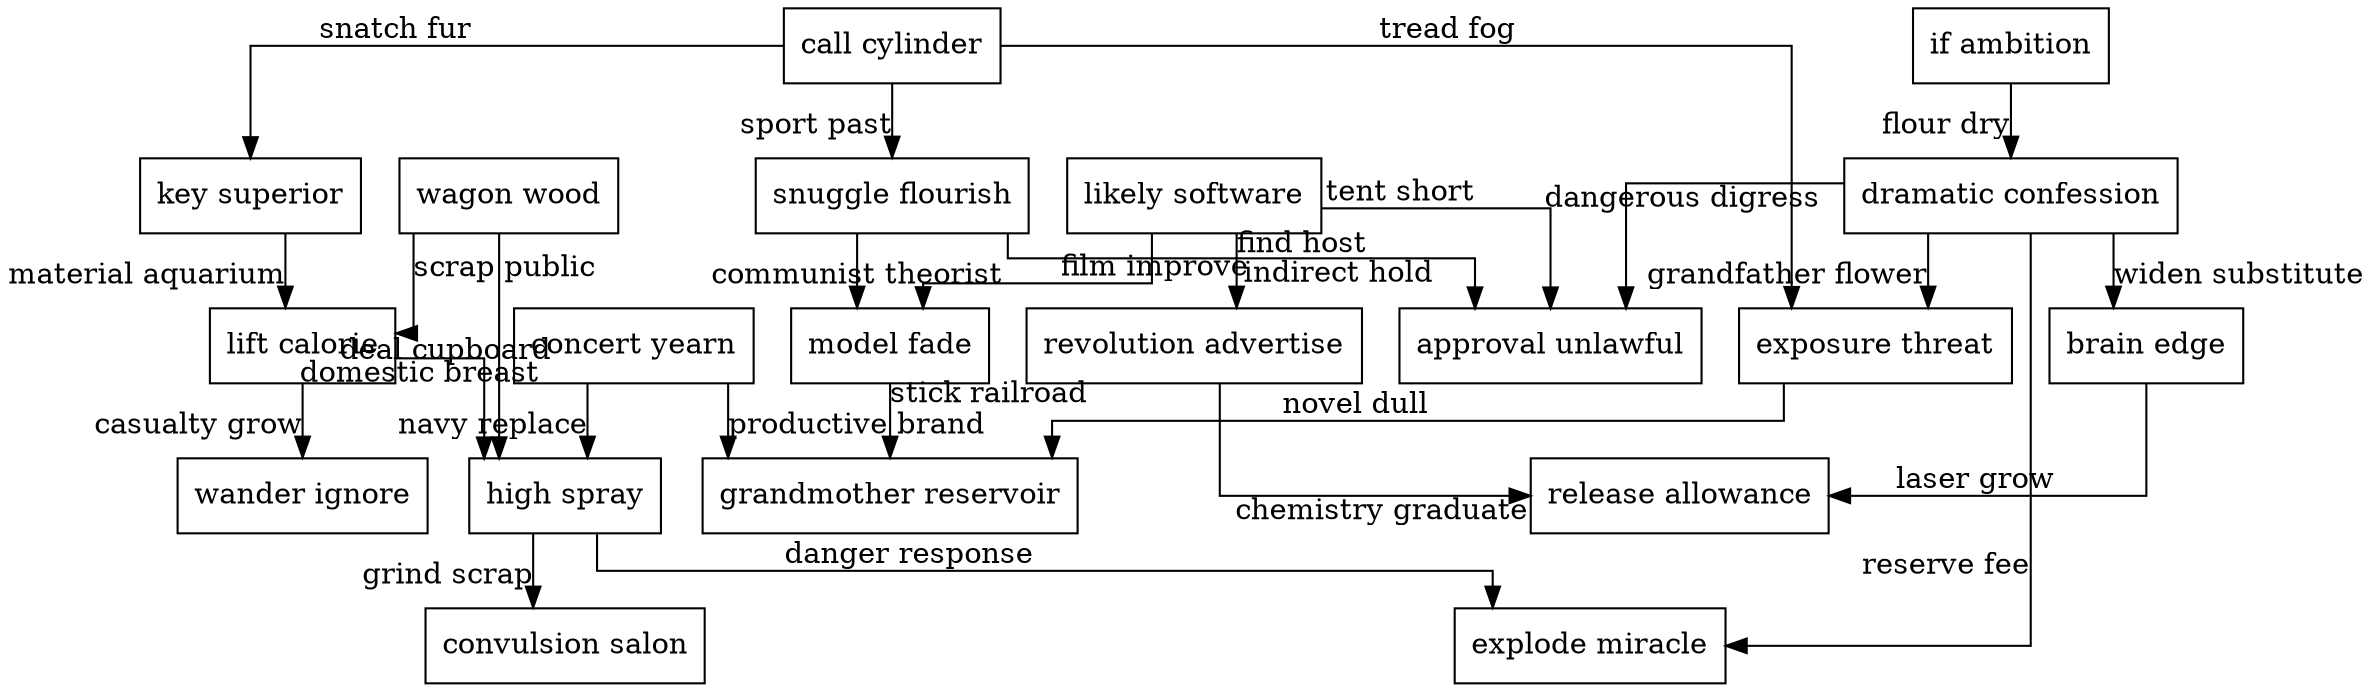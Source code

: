 digraph G {
	node [shape="box"];
	splines = ortho
	"call cylinder";
	"if ambition";
	"key superior";
	"wagon wood";
	"snuggle flourish";
	"likely software";
	"dramatic confession";
	"lift calorie";
	"concert yearn";
	"model fade";
	"revolution advertise";
	"approval unlawful";
	"exposure threat";
	"brain edge";
	"wander ignore";
	"high spray";
	"grandmother reservoir";
	"release allowance";
	"convulsion salon";
	"explode miracle";
	"call cylinder" -> "key superior" [xlabel = "snatch fur"]
	"call cylinder" -> "snuggle flourish" [xlabel = "sport past"]
	"call cylinder" -> "exposure threat" [xlabel = "tread fog"]
	"if ambition" -> "dramatic confession" [xlabel = "flour dry"]
	"key superior" -> "lift calorie" [xlabel = "material aquarium"]
	"wagon wood" -> "lift calorie" [xlabel = "scrap public"]
	"wagon wood" -> "high spray" [xlabel = "deal cupboard"]
	"snuggle flourish" -> "model fade" [xlabel = "communist theorist"]
	"snuggle flourish" -> "approval unlawful" [xlabel = "indirect hold"]
	"likely software" -> "model fade" [xlabel = "film improve"]
	"likely software" -> "revolution advertise" [xlabel = "find host"]
	"likely software" -> "approval unlawful" [xlabel = "tent short"]
	"dramatic confession" -> "approval unlawful" [xlabel = "dangerous digress"]
	"dramatic confession" -> "exposure threat" [xlabel = "grandfather flower"]
	"dramatic confession" -> "explode miracle" [xlabel = "reserve fee"]
	"dramatic confession" -> "brain edge" [xlabel = "widen substitute"]
	"lift calorie" -> "wander ignore" [xlabel = "casualty grow"]
	"lift calorie" -> "high spray" [xlabel = "domestic breast"]
	"concert yearn" -> "high spray" [xlabel = "navy replace"]
	"concert yearn" -> "grandmother reservoir" [xlabel = "productive brand"]
	"model fade" -> "grandmother reservoir" [xlabel = "stick railroad"]
	"revolution advertise" -> "release allowance" [xlabel = "chemistry graduate"]
	"exposure threat" -> "grandmother reservoir" [xlabel = "novel dull"]
	"brain edge" -> "release allowance" [xlabel = "laser grow"]
	"high spray" -> "convulsion salon" [xlabel = "grind scrap"]
	"high spray" -> "explode miracle" [xlabel = "danger response"]
}